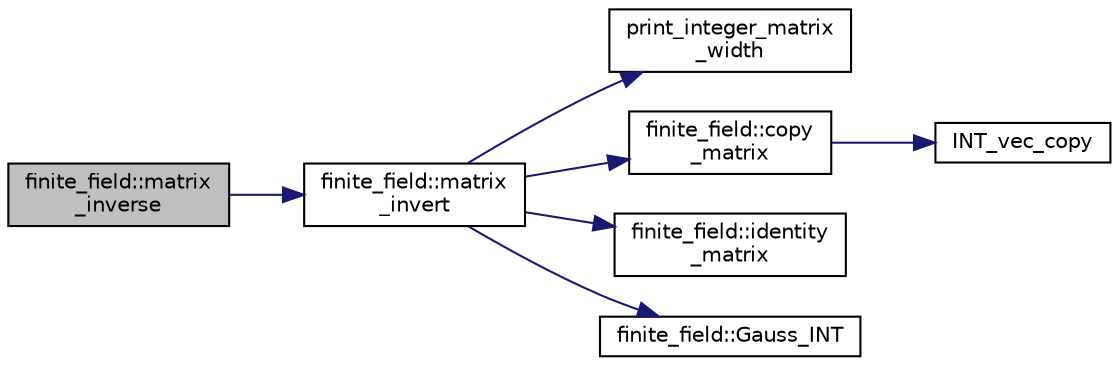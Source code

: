 digraph "finite_field::matrix_inverse"
{
  edge [fontname="Helvetica",fontsize="10",labelfontname="Helvetica",labelfontsize="10"];
  node [fontname="Helvetica",fontsize="10",shape=record];
  rankdir="LR";
  Node9260 [label="finite_field::matrix\l_inverse",height=0.2,width=0.4,color="black", fillcolor="grey75", style="filled", fontcolor="black"];
  Node9260 -> Node9261 [color="midnightblue",fontsize="10",style="solid",fontname="Helvetica"];
  Node9261 [label="finite_field::matrix\l_invert",height=0.2,width=0.4,color="black", fillcolor="white", style="filled",URL="$df/d5a/classfinite__field.html#a4c017c0edc20fefef3da0db4ef4248f7"];
  Node9261 -> Node9262 [color="midnightblue",fontsize="10",style="solid",fontname="Helvetica"];
  Node9262 [label="print_integer_matrix\l_width",height=0.2,width=0.4,color="black", fillcolor="white", style="filled",URL="$d5/db4/io__and__os_8h.html#aa78f3e73fc2179251bd15adbcc31573f"];
  Node9261 -> Node9263 [color="midnightblue",fontsize="10",style="solid",fontname="Helvetica"];
  Node9263 [label="finite_field::copy\l_matrix",height=0.2,width=0.4,color="black", fillcolor="white", style="filled",URL="$df/d5a/classfinite__field.html#a2bfe6d4feabc4f27d253c7702ef9b8cb"];
  Node9263 -> Node9264 [color="midnightblue",fontsize="10",style="solid",fontname="Helvetica"];
  Node9264 [label="INT_vec_copy",height=0.2,width=0.4,color="black", fillcolor="white", style="filled",URL="$df/dbf/sajeeb_8_c.html#ac2d875e27e009af6ec04d17254d11075"];
  Node9261 -> Node9265 [color="midnightblue",fontsize="10",style="solid",fontname="Helvetica"];
  Node9265 [label="finite_field::identity\l_matrix",height=0.2,width=0.4,color="black", fillcolor="white", style="filled",URL="$df/d5a/classfinite__field.html#a4688997f80b8721560bccec986c23413"];
  Node9261 -> Node9266 [color="midnightblue",fontsize="10",style="solid",fontname="Helvetica"];
  Node9266 [label="finite_field::Gauss_INT",height=0.2,width=0.4,color="black", fillcolor="white", style="filled",URL="$df/d5a/classfinite__field.html#adb676d2e80341b53751326e3a58beb11"];
}
